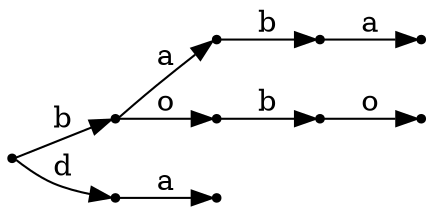 digraph {
    rankdir=LR;
    node [label="", shape=point];
    1 -> 2 [label="b"];
    2 -> 3 [label="a"];
    3 -> 4 [label="b"];
    4 -> 5 [label="a"];
    2 -> 6 [label="o"];
    6 -> 7 [label="b"];
    7 -> 8 [label="o"];
    1 -> 13 [label="d"];
    13 -> 9 [label="a"];
}
